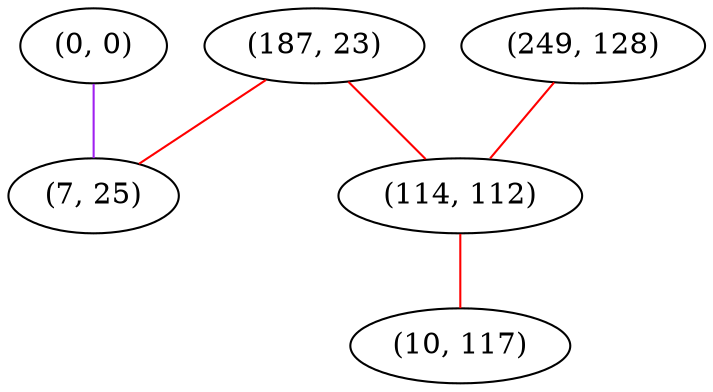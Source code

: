 graph "" {
"(187, 23)";
"(0, 0)";
"(249, 128)";
"(7, 25)";
"(114, 112)";
"(10, 117)";
"(187, 23)" -- "(114, 112)"  [color=red, key=0, weight=1];
"(187, 23)" -- "(7, 25)"  [color=red, key=0, weight=1];
"(0, 0)" -- "(7, 25)"  [color=purple, key=0, weight=4];
"(249, 128)" -- "(114, 112)"  [color=red, key=0, weight=1];
"(114, 112)" -- "(10, 117)"  [color=red, key=0, weight=1];
}
